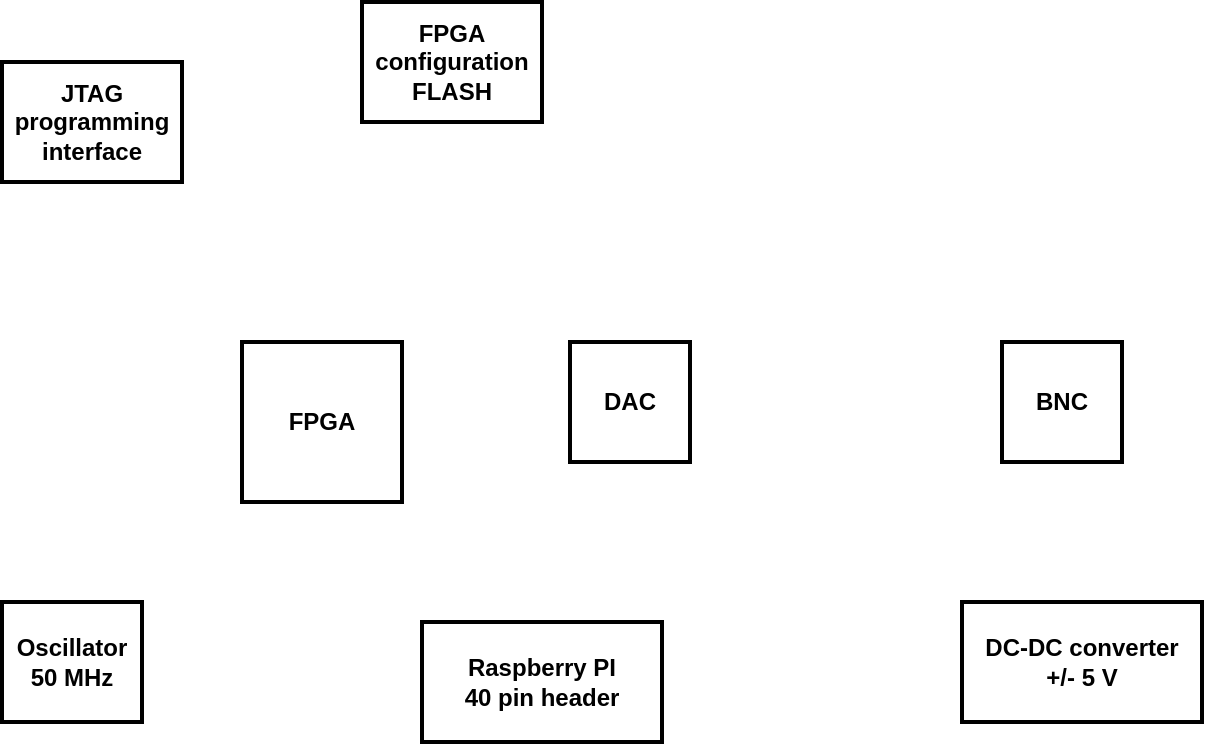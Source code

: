 <mxfile version="14.5.1" type="device"><diagram id="777WYKopQZHiUkySwH3A" name="1 oldal"><mxGraphModel dx="1024" dy="592" grid="1" gridSize="10" guides="1" tooltips="1" connect="1" arrows="1" fold="1" page="1" pageScale="1" pageWidth="827" pageHeight="1169" math="0" shadow="0"><root><mxCell id="0"/><mxCell id="1" parent="0"/><mxCell id="0cHJj4tWQV6RZS4CC3e5-1" value="Raspberry PI&lt;br&gt;40 pin header" style="rounded=0;whiteSpace=wrap;html=1;fontStyle=1;strokeWidth=2;" vertex="1" parent="1"><mxGeometry x="340" y="400" width="120" height="60" as="geometry"/></mxCell><mxCell id="0cHJj4tWQV6RZS4CC3e5-2" value="FPGA" style="rounded=0;whiteSpace=wrap;html=1;fontStyle=1;strokeWidth=2;" vertex="1" parent="1"><mxGeometry x="250" y="260" width="80" height="80" as="geometry"/></mxCell><mxCell id="0cHJj4tWQV6RZS4CC3e5-3" value="DAC" style="rounded=0;whiteSpace=wrap;html=1;fontStyle=1;strokeWidth=2;" vertex="1" parent="1"><mxGeometry x="414" y="260" width="60" height="60" as="geometry"/></mxCell><mxCell id="0cHJj4tWQV6RZS4CC3e5-5" value="Oscillator&lt;br&gt;50 MHz" style="rounded=0;whiteSpace=wrap;html=1;fontStyle=1;strokeWidth=2;" vertex="1" parent="1"><mxGeometry x="130" y="390" width="70" height="60" as="geometry"/></mxCell><mxCell id="0cHJj4tWQV6RZS4CC3e5-6" value="JTAG programming interface" style="rounded=0;whiteSpace=wrap;html=1;fontStyle=1;strokeWidth=2;" vertex="1" parent="1"><mxGeometry x="130" y="120" width="90" height="60" as="geometry"/></mxCell><mxCell id="0cHJj4tWQV6RZS4CC3e5-7" value="FPGA configuration FLASH" style="rounded=0;whiteSpace=wrap;html=1;fontStyle=1;strokeWidth=2;" vertex="1" parent="1"><mxGeometry x="310" y="90" width="90" height="60" as="geometry"/></mxCell><mxCell id="0cHJj4tWQV6RZS4CC3e5-9" value="BNC" style="rounded=0;whiteSpace=wrap;html=1;fontStyle=1;strokeWidth=2;" vertex="1" parent="1"><mxGeometry x="630" y="260" width="60" height="60" as="geometry"/></mxCell><mxCell id="0cHJj4tWQV6RZS4CC3e5-10" value="DC-DC converter&lt;br&gt;+/- 5 V" style="rounded=0;whiteSpace=wrap;html=1;fontStyle=1;strokeWidth=2;" vertex="1" parent="1"><mxGeometry x="610" y="390" width="120" height="60" as="geometry"/></mxCell></root></mxGraphModel></diagram></mxfile>